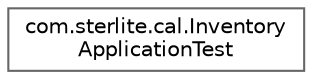 digraph "Graphical Class Hierarchy"
{
 // LATEX_PDF_SIZE
  bgcolor="transparent";
  edge [fontname=Helvetica,fontsize=10,labelfontname=Helvetica,labelfontsize=10];
  node [fontname=Helvetica,fontsize=10,shape=box,height=0.2,width=0.4];
  rankdir="LR";
  Node0 [id="Node000000",label="com.sterlite.cal.Inventory\lApplicationTest",height=0.2,width=0.4,color="grey40", fillcolor="white", style="filled",URL="$classcom_1_1sterlite_1_1cal_1_1_inventory_application_test.html",tooltip=" "];
}
